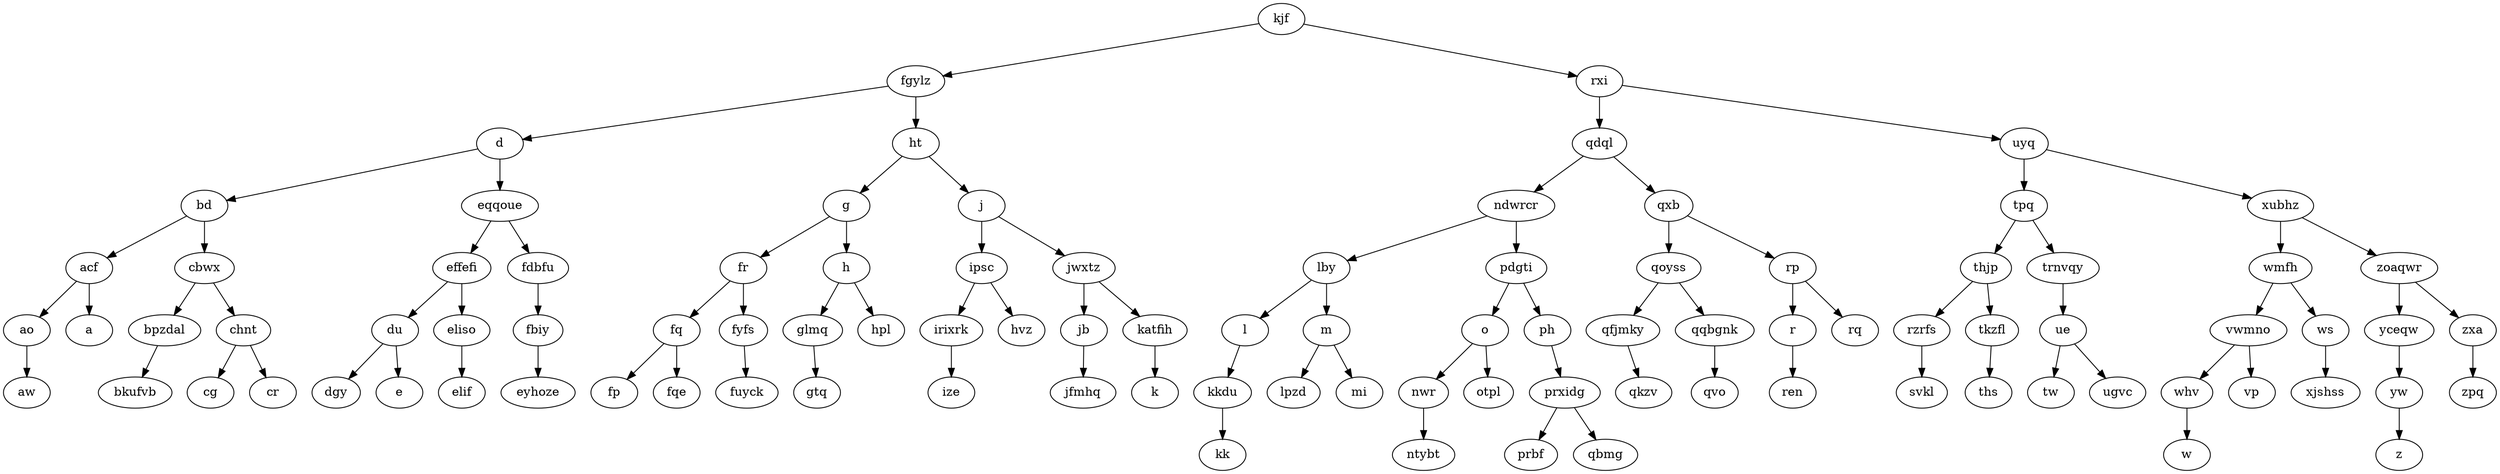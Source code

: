digraph btree {
"ao" -> "aw";
"acf" -> "a";
"acf" -> "ao";
"bpzdal" -> "bkufvb";
"chnt" -> "cg";
"chnt" -> "cr";
"cbwx" -> "bpzdal";
"cbwx" -> "chnt";
"bd" -> "acf";
"bd" -> "cbwx";
"du" -> "dgy";
"du" -> "e";
"eliso" -> "elif";
"effefi" -> "du";
"effefi" -> "eliso";
"fbiy" -> "eyhoze";
"fdbfu" -> "fbiy";
"eqqoue" -> "effefi";
"eqqoue" -> "fdbfu";
"d" -> "bd";
"d" -> "eqqoue";
"fq" -> "fp";
"fq" -> "fqe";
"fyfs" -> "fuyck";
"fr" -> "fq";
"fr" -> "fyfs";
"glmq" -> "gtq";
"h" -> "glmq";
"h" -> "hpl";
"g" -> "fr";
"g" -> "h";
"irixrk" -> "ize";
"ipsc" -> "hvz";
"ipsc" -> "irixrk";
"jb" -> "jfmhq";
"katfih" -> "k";
"jwxtz" -> "jb";
"jwxtz" -> "katfih";
"j" -> "ipsc";
"j" -> "jwxtz";
"ht" -> "g";
"ht" -> "j";
"fgylz" -> "d";
"fgylz" -> "ht";
"kkdu" -> "kk";
"l" -> "kkdu";
"m" -> "lpzd";
"m" -> "mi";
"lby" -> "l";
"lby" -> "m";
"nwr" -> "ntybt";
"o" -> "nwr";
"o" -> "otpl";
"prxidg" -> "prbf";
"prxidg" -> "qbmg";
"ph" -> "prxidg";
"pdgti" -> "o";
"pdgti" -> "ph";
"ndwrcr" -> "lby";
"ndwrcr" -> "pdgti";
"qfjmky" -> "qkzv";
"qqbgnk" -> "qvo";
"qoyss" -> "qfjmky";
"qoyss" -> "qqbgnk";
"r" -> "ren";
"rp" -> "r";
"rp" -> "rq";
"qxb" -> "qoyss";
"qxb" -> "rp";
"qdql" -> "ndwrcr";
"qdql" -> "qxb";
"rzrfs" -> "svkl";
"tkzfl" -> "ths";
"thjp" -> "rzrfs";
"thjp" -> "tkzfl";
"ue" -> "tw";
"ue" -> "ugvc";
"trnvqy" -> "ue";
"tpq" -> "thjp";
"tpq" -> "trnvqy";
"whv" -> "w";
"vwmno" -> "vp";
"vwmno" -> "whv";
"ws" -> "xjshss";
"wmfh" -> "vwmno";
"wmfh" -> "ws";
"yw" -> "z";
"yceqw" -> "yw";
"zxa" -> "zpq";
"zoaqwr" -> "yceqw";
"zoaqwr" -> "zxa";
"xubhz" -> "wmfh";
"xubhz" -> "zoaqwr";
"uyq" -> "tpq";
"uyq" -> "xubhz";
"rxi" -> "qdql";
"rxi" -> "uyq";
"kjf" -> "fgylz";
"kjf" -> "rxi";
}
